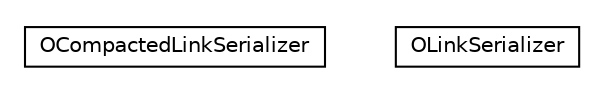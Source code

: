 #!/usr/local/bin/dot
#
# Class diagram 
# Generated by UMLGraph version R5_6-24-gf6e263 (http://www.umlgraph.org/)
#

digraph G {
	edge [fontname="Helvetica",fontsize=10,labelfontname="Helvetica",labelfontsize=10];
	node [fontname="Helvetica",fontsize=10,shape=plaintext];
	nodesep=0.25;
	ranksep=0.5;
	// com.orientechnologies.orient.core.serialization.serializer.binary.impl.OCompactedLinkSerializer
	c252909 [label=<<table title="com.orientechnologies.orient.core.serialization.serializer.binary.impl.OCompactedLinkSerializer" border="0" cellborder="1" cellspacing="0" cellpadding="2" port="p" href="./OCompactedLinkSerializer.html">
		<tr><td><table border="0" cellspacing="0" cellpadding="1">
<tr><td align="center" balign="center"> OCompactedLinkSerializer </td></tr>
		</table></td></tr>
		</table>>, URL="./OCompactedLinkSerializer.html", fontname="Helvetica", fontcolor="black", fontsize=10.0];
	// com.orientechnologies.orient.core.serialization.serializer.binary.impl.OLinkSerializer
	c252910 [label=<<table title="com.orientechnologies.orient.core.serialization.serializer.binary.impl.OLinkSerializer" border="0" cellborder="1" cellspacing="0" cellpadding="2" port="p" href="./OLinkSerializer.html">
		<tr><td><table border="0" cellspacing="0" cellpadding="1">
<tr><td align="center" balign="center"> OLinkSerializer </td></tr>
		</table></td></tr>
		</table>>, URL="./OLinkSerializer.html", fontname="Helvetica", fontcolor="black", fontsize=10.0];
}

